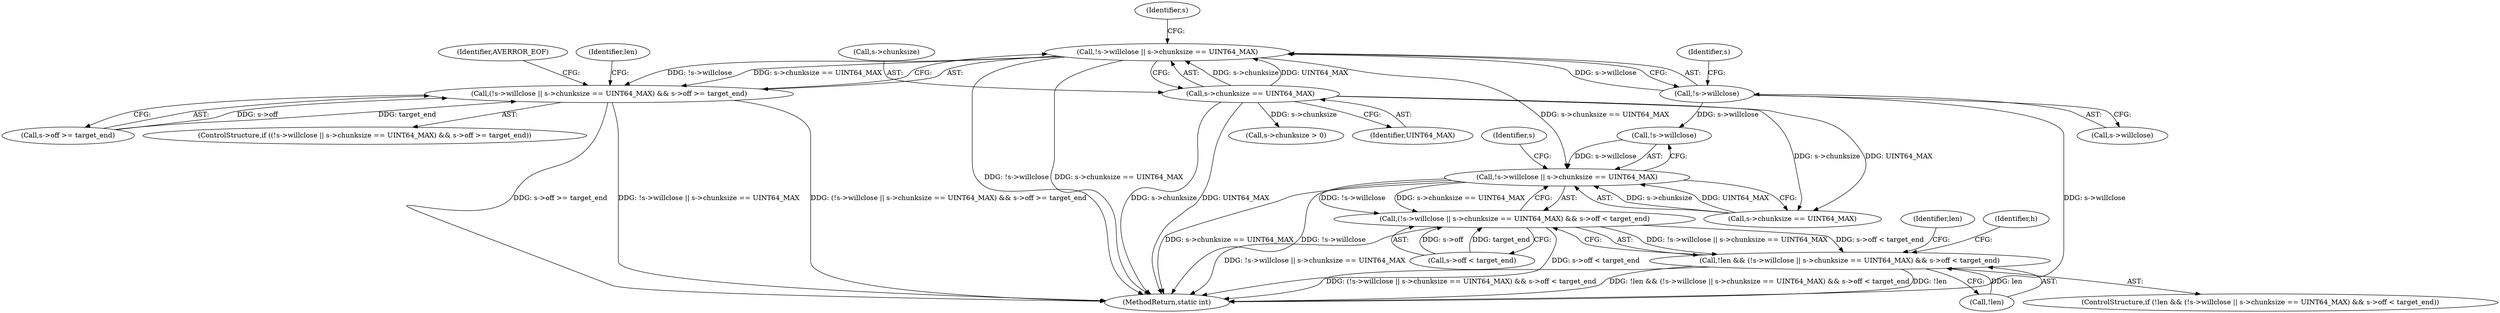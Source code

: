 digraph "0_FFmpeg_2a05c8f813de6f2278827734bf8102291e7484aa@API" {
"1000162" [label="(Call,!s->willclose || s->chunksize == UINT64_MAX)"];
"1000163" [label="(Call,!s->willclose)"];
"1000167" [label="(Call,s->chunksize == UINT64_MAX)"];
"1000161" [label="(Call,(!s->willclose || s->chunksize == UINT64_MAX) && s->off >= target_end)"];
"1000192" [label="(Call,!s->willclose || s->chunksize == UINT64_MAX)"];
"1000191" [label="(Call,(!s->willclose || s->chunksize == UINT64_MAX) && s->off < target_end)"];
"1000188" [label="(Call,!len && (!s->willclose || s->chunksize == UINT64_MAX) && s->off < target_end)"];
"1000189" [label="(Call,!len)"];
"1000204" [label="(Identifier,s)"];
"1000163" [label="(Call,!s->willclose)"];
"1000221" [label="(Identifier,len)"];
"1000242" [label="(MethodReturn,static int)"];
"1000197" [label="(Call,s->chunksize == UINT64_MAX)"];
"1000167" [label="(Call,s->chunksize == UINT64_MAX)"];
"1000180" [label="(Identifier,len)"];
"1000174" [label="(Identifier,s)"];
"1000178" [label="(Identifier,AVERROR_EOF)"];
"1000193" [label="(Call,!s->willclose)"];
"1000230" [label="(Call,s->chunksize > 0)"];
"1000191" [label="(Call,(!s->willclose || s->chunksize == UINT64_MAX) && s->off < target_end)"];
"1000168" [label="(Call,s->chunksize)"];
"1000187" [label="(ControlStructure,if (!len && (!s->willclose || s->chunksize == UINT64_MAX) && s->off < target_end))"];
"1000172" [label="(Call,s->off >= target_end)"];
"1000192" [label="(Call,!s->willclose || s->chunksize == UINT64_MAX)"];
"1000161" [label="(Call,(!s->willclose || s->chunksize == UINT64_MAX) && s->off >= target_end)"];
"1000209" [label="(Identifier,h)"];
"1000171" [label="(Identifier,UINT64_MAX)"];
"1000169" [label="(Identifier,s)"];
"1000164" [label="(Call,s->willclose)"];
"1000162" [label="(Call,!s->willclose || s->chunksize == UINT64_MAX)"];
"1000160" [label="(ControlStructure,if ((!s->willclose || s->chunksize == UINT64_MAX) && s->off >= target_end))"];
"1000202" [label="(Call,s->off < target_end)"];
"1000188" [label="(Call,!len && (!s->willclose || s->chunksize == UINT64_MAX) && s->off < target_end)"];
"1000162" -> "1000161"  [label="AST: "];
"1000162" -> "1000163"  [label="CFG: "];
"1000162" -> "1000167"  [label="CFG: "];
"1000163" -> "1000162"  [label="AST: "];
"1000167" -> "1000162"  [label="AST: "];
"1000174" -> "1000162"  [label="CFG: "];
"1000161" -> "1000162"  [label="CFG: "];
"1000162" -> "1000242"  [label="DDG: s->chunksize == UINT64_MAX"];
"1000162" -> "1000242"  [label="DDG: !s->willclose"];
"1000162" -> "1000161"  [label="DDG: !s->willclose"];
"1000162" -> "1000161"  [label="DDG: s->chunksize == UINT64_MAX"];
"1000163" -> "1000162"  [label="DDG: s->willclose"];
"1000167" -> "1000162"  [label="DDG: s->chunksize"];
"1000167" -> "1000162"  [label="DDG: UINT64_MAX"];
"1000162" -> "1000192"  [label="DDG: s->chunksize == UINT64_MAX"];
"1000163" -> "1000164"  [label="CFG: "];
"1000164" -> "1000163"  [label="AST: "];
"1000169" -> "1000163"  [label="CFG: "];
"1000163" -> "1000242"  [label="DDG: s->willclose"];
"1000163" -> "1000193"  [label="DDG: s->willclose"];
"1000167" -> "1000171"  [label="CFG: "];
"1000168" -> "1000167"  [label="AST: "];
"1000171" -> "1000167"  [label="AST: "];
"1000167" -> "1000242"  [label="DDG: s->chunksize"];
"1000167" -> "1000242"  [label="DDG: UINT64_MAX"];
"1000167" -> "1000197"  [label="DDG: s->chunksize"];
"1000167" -> "1000197"  [label="DDG: UINT64_MAX"];
"1000167" -> "1000230"  [label="DDG: s->chunksize"];
"1000161" -> "1000160"  [label="AST: "];
"1000161" -> "1000172"  [label="CFG: "];
"1000172" -> "1000161"  [label="AST: "];
"1000178" -> "1000161"  [label="CFG: "];
"1000180" -> "1000161"  [label="CFG: "];
"1000161" -> "1000242"  [label="DDG: s->off >= target_end"];
"1000161" -> "1000242"  [label="DDG: !s->willclose || s->chunksize == UINT64_MAX"];
"1000161" -> "1000242"  [label="DDG: (!s->willclose || s->chunksize == UINT64_MAX) && s->off >= target_end"];
"1000172" -> "1000161"  [label="DDG: s->off"];
"1000172" -> "1000161"  [label="DDG: target_end"];
"1000192" -> "1000191"  [label="AST: "];
"1000192" -> "1000193"  [label="CFG: "];
"1000192" -> "1000197"  [label="CFG: "];
"1000193" -> "1000192"  [label="AST: "];
"1000197" -> "1000192"  [label="AST: "];
"1000204" -> "1000192"  [label="CFG: "];
"1000191" -> "1000192"  [label="CFG: "];
"1000192" -> "1000242"  [label="DDG: s->chunksize == UINT64_MAX"];
"1000192" -> "1000242"  [label="DDG: !s->willclose"];
"1000192" -> "1000191"  [label="DDG: !s->willclose"];
"1000192" -> "1000191"  [label="DDG: s->chunksize == UINT64_MAX"];
"1000193" -> "1000192"  [label="DDG: s->willclose"];
"1000197" -> "1000192"  [label="DDG: s->chunksize"];
"1000197" -> "1000192"  [label="DDG: UINT64_MAX"];
"1000191" -> "1000188"  [label="AST: "];
"1000191" -> "1000202"  [label="CFG: "];
"1000202" -> "1000191"  [label="AST: "];
"1000188" -> "1000191"  [label="CFG: "];
"1000191" -> "1000242"  [label="DDG: !s->willclose || s->chunksize == UINT64_MAX"];
"1000191" -> "1000242"  [label="DDG: s->off < target_end"];
"1000191" -> "1000188"  [label="DDG: !s->willclose || s->chunksize == UINT64_MAX"];
"1000191" -> "1000188"  [label="DDG: s->off < target_end"];
"1000202" -> "1000191"  [label="DDG: s->off"];
"1000202" -> "1000191"  [label="DDG: target_end"];
"1000188" -> "1000187"  [label="AST: "];
"1000188" -> "1000189"  [label="CFG: "];
"1000189" -> "1000188"  [label="AST: "];
"1000209" -> "1000188"  [label="CFG: "];
"1000221" -> "1000188"  [label="CFG: "];
"1000188" -> "1000242"  [label="DDG: !len && (!s->willclose || s->chunksize == UINT64_MAX) && s->off < target_end"];
"1000188" -> "1000242"  [label="DDG: !len"];
"1000188" -> "1000242"  [label="DDG: (!s->willclose || s->chunksize == UINT64_MAX) && s->off < target_end"];
"1000189" -> "1000188"  [label="DDG: len"];
}
